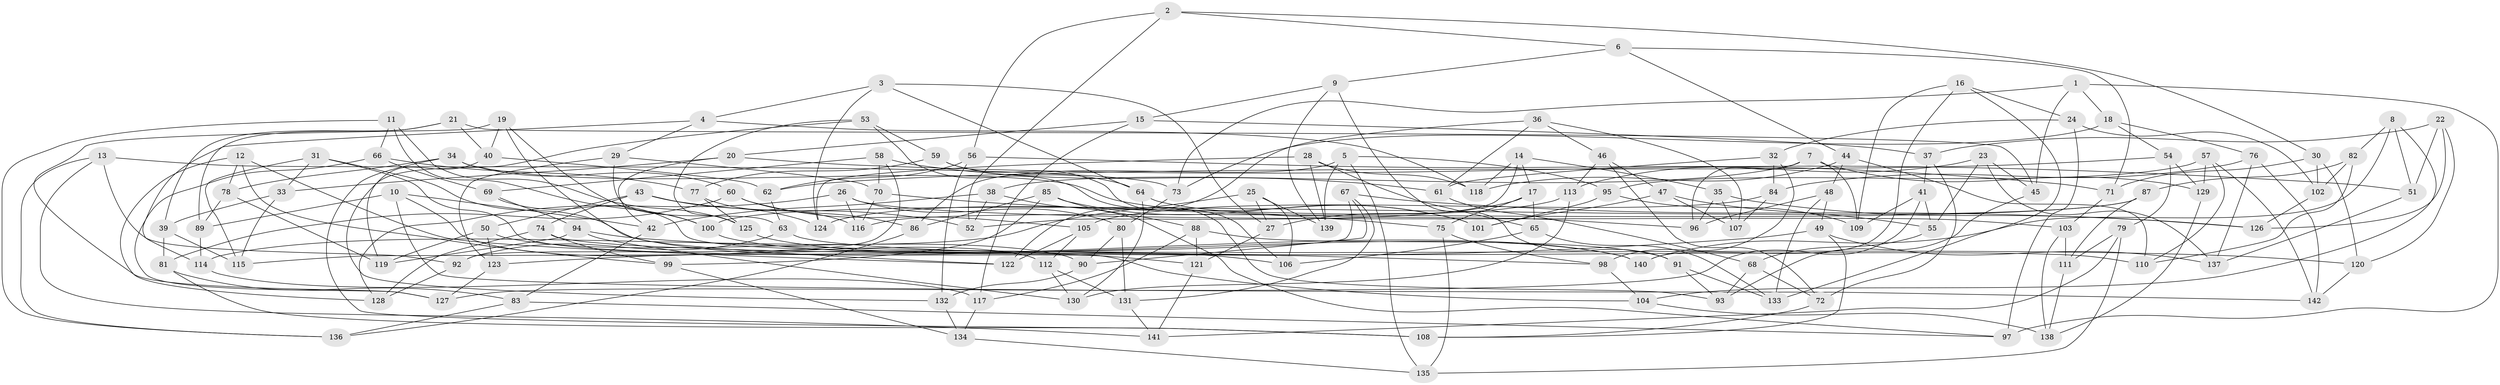 // coarse degree distribution, {5: 0.03260869565217391, 6: 0.5108695652173914, 4: 0.44565217391304346, 3: 0.010869565217391304}
// Generated by graph-tools (version 1.1) at 2025/24/03/03/25 07:24:30]
// undirected, 142 vertices, 284 edges
graph export_dot {
graph [start="1"]
  node [color=gray90,style=filled];
  1;
  2;
  3;
  4;
  5;
  6;
  7;
  8;
  9;
  10;
  11;
  12;
  13;
  14;
  15;
  16;
  17;
  18;
  19;
  20;
  21;
  22;
  23;
  24;
  25;
  26;
  27;
  28;
  29;
  30;
  31;
  32;
  33;
  34;
  35;
  36;
  37;
  38;
  39;
  40;
  41;
  42;
  43;
  44;
  45;
  46;
  47;
  48;
  49;
  50;
  51;
  52;
  53;
  54;
  55;
  56;
  57;
  58;
  59;
  60;
  61;
  62;
  63;
  64;
  65;
  66;
  67;
  68;
  69;
  70;
  71;
  72;
  73;
  74;
  75;
  76;
  77;
  78;
  79;
  80;
  81;
  82;
  83;
  84;
  85;
  86;
  87;
  88;
  89;
  90;
  91;
  92;
  93;
  94;
  95;
  96;
  97;
  98;
  99;
  100;
  101;
  102;
  103;
  104;
  105;
  106;
  107;
  108;
  109;
  110;
  111;
  112;
  113;
  114;
  115;
  116;
  117;
  118;
  119;
  120;
  121;
  122;
  123;
  124;
  125;
  126;
  127;
  128;
  129;
  130;
  131;
  132;
  133;
  134;
  135;
  136;
  137;
  138;
  139;
  140;
  141;
  142;
  1 -- 97;
  1 -- 18;
  1 -- 73;
  1 -- 45;
  2 -- 30;
  2 -- 6;
  2 -- 52;
  2 -- 56;
  3 -- 27;
  3 -- 124;
  3 -- 64;
  3 -- 4;
  4 -- 29;
  4 -- 118;
  4 -- 114;
  5 -- 95;
  5 -- 139;
  5 -- 86;
  5 -- 135;
  6 -- 71;
  6 -- 9;
  6 -- 44;
  7 -- 38;
  7 -- 96;
  7 -- 129;
  7 -- 109;
  8 -- 82;
  8 -- 104;
  8 -- 140;
  8 -- 51;
  9 -- 139;
  9 -- 15;
  9 -- 91;
  10 -- 142;
  10 -- 89;
  10 -- 42;
  10 -- 112;
  11 -- 136;
  11 -- 66;
  11 -- 100;
  11 -- 125;
  12 -- 122;
  12 -- 78;
  12 -- 99;
  12 -- 128;
  13 -- 136;
  13 -- 141;
  13 -- 92;
  13 -- 73;
  14 -- 118;
  14 -- 35;
  14 -- 52;
  14 -- 17;
  15 -- 20;
  15 -- 117;
  15 -- 37;
  16 -- 109;
  16 -- 133;
  16 -- 24;
  16 -- 140;
  17 -- 27;
  17 -- 65;
  17 -- 75;
  18 -- 76;
  18 -- 73;
  18 -- 54;
  19 -- 127;
  19 -- 40;
  19 -- 100;
  19 -- 122;
  20 -- 42;
  20 -- 51;
  20 -- 33;
  21 -- 40;
  21 -- 45;
  21 -- 39;
  21 -- 89;
  22 -- 37;
  22 -- 126;
  22 -- 120;
  22 -- 51;
  23 -- 137;
  23 -- 113;
  23 -- 45;
  23 -- 55;
  24 -- 102;
  24 -- 32;
  24 -- 97;
  25 -- 139;
  25 -- 27;
  25 -- 114;
  25 -- 106;
  26 -- 103;
  26 -- 116;
  26 -- 128;
  26 -- 80;
  27 -- 121;
  28 -- 65;
  28 -- 118;
  28 -- 139;
  28 -- 124;
  29 -- 70;
  29 -- 63;
  29 -- 123;
  30 -- 102;
  30 -- 120;
  30 -- 71;
  31 -- 140;
  31 -- 121;
  31 -- 115;
  31 -- 33;
  32 -- 98;
  32 -- 61;
  32 -- 84;
  33 -- 39;
  33 -- 115;
  34 -- 60;
  34 -- 108;
  34 -- 101;
  34 -- 78;
  35 -- 107;
  35 -- 126;
  35 -- 96;
  36 -- 122;
  36 -- 107;
  36 -- 61;
  36 -- 46;
  37 -- 41;
  37 -- 72;
  38 -- 52;
  38 -- 97;
  38 -- 42;
  39 -- 115;
  39 -- 81;
  40 -- 119;
  40 -- 62;
  41 -- 127;
  41 -- 55;
  41 -- 109;
  42 -- 83;
  43 -- 124;
  43 -- 74;
  43 -- 52;
  43 -- 50;
  44 -- 48;
  44 -- 118;
  44 -- 110;
  45 -- 93;
  46 -- 47;
  46 -- 113;
  46 -- 72;
  47 -- 101;
  47 -- 55;
  47 -- 107;
  48 -- 49;
  48 -- 133;
  48 -- 96;
  49 -- 123;
  49 -- 137;
  49 -- 108;
  50 -- 119;
  50 -- 123;
  50 -- 90;
  51 -- 137;
  53 -- 125;
  53 -- 132;
  53 -- 59;
  53 -- 93;
  54 -- 129;
  54 -- 79;
  54 -- 62;
  55 -- 68;
  56 -- 132;
  56 -- 62;
  56 -- 71;
  57 -- 142;
  57 -- 129;
  57 -- 95;
  57 -- 110;
  58 -- 61;
  58 -- 70;
  58 -- 69;
  58 -- 92;
  59 -- 106;
  59 -- 77;
  59 -- 64;
  60 -- 105;
  60 -- 86;
  60 -- 81;
  61 -- 68;
  62 -- 63;
  63 -- 92;
  63 -- 110;
  64 -- 96;
  64 -- 130;
  65 -- 133;
  65 -- 106;
  66 -- 69;
  66 -- 127;
  66 -- 77;
  67 -- 115;
  67 -- 90;
  67 -- 126;
  67 -- 131;
  68 -- 72;
  68 -- 93;
  69 -- 94;
  69 -- 104;
  70 -- 116;
  70 -- 75;
  71 -- 103;
  72 -- 108;
  73 -- 80;
  74 -- 128;
  74 -- 99;
  74 -- 98;
  75 -- 98;
  75 -- 135;
  76 -- 137;
  76 -- 142;
  76 -- 84;
  77 -- 125;
  77 -- 116;
  78 -- 89;
  78 -- 119;
  79 -- 111;
  79 -- 135;
  79 -- 141;
  80 -- 90;
  80 -- 131;
  81 -- 83;
  81 -- 108;
  82 -- 87;
  82 -- 110;
  82 -- 102;
  83 -- 97;
  83 -- 136;
  84 -- 105;
  84 -- 107;
  85 -- 99;
  85 -- 101;
  85 -- 88;
  85 -- 86;
  86 -- 136;
  87 -- 116;
  87 -- 111;
  87 -- 100;
  88 -- 121;
  88 -- 91;
  88 -- 117;
  89 -- 114;
  90 -- 132;
  91 -- 93;
  91 -- 133;
  92 -- 128;
  94 -- 130;
  94 -- 119;
  94 -- 120;
  95 -- 101;
  95 -- 109;
  98 -- 104;
  99 -- 134;
  100 -- 106;
  102 -- 126;
  103 -- 138;
  103 -- 111;
  104 -- 138;
  105 -- 112;
  105 -- 122;
  111 -- 138;
  112 -- 130;
  112 -- 131;
  113 -- 130;
  113 -- 124;
  114 -- 117;
  117 -- 134;
  120 -- 142;
  121 -- 141;
  123 -- 127;
  125 -- 140;
  129 -- 138;
  131 -- 141;
  132 -- 134;
  134 -- 135;
}
